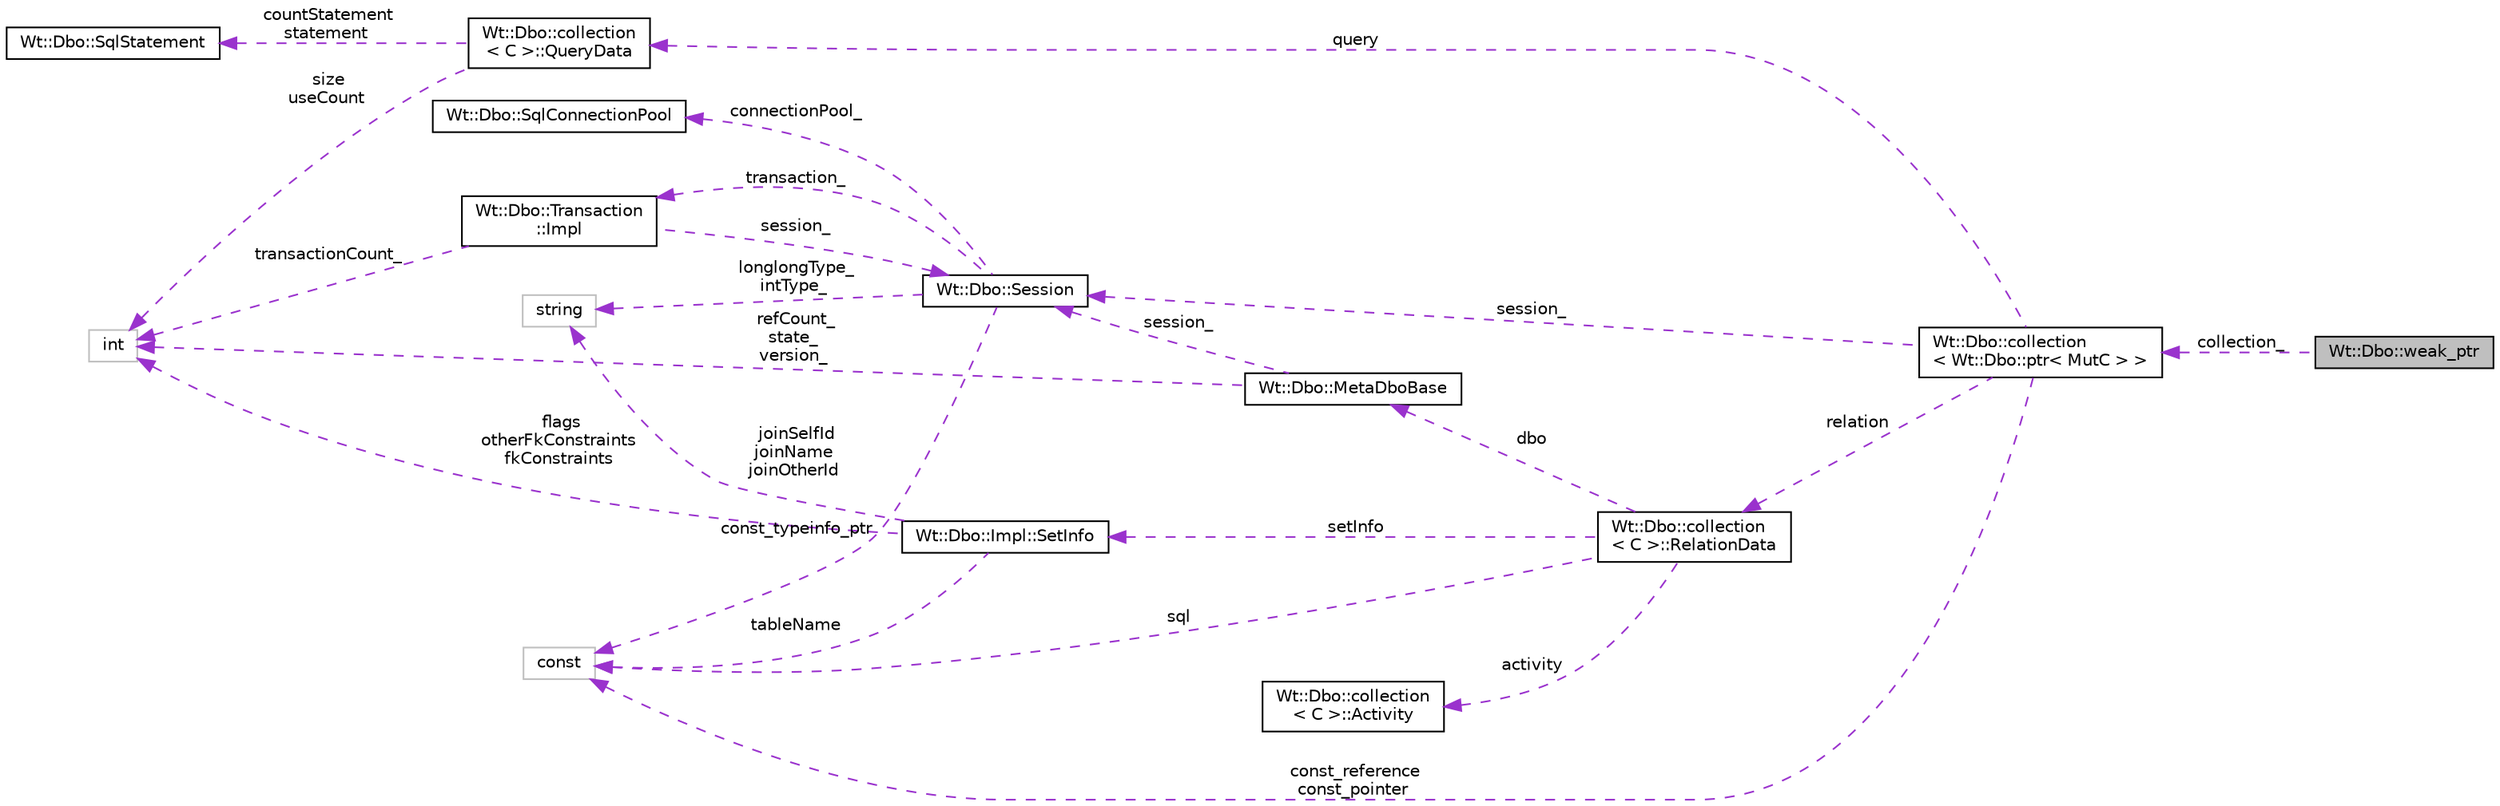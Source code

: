 digraph "Wt::Dbo::weak_ptr"
{
 // LATEX_PDF_SIZE
  edge [fontname="Helvetica",fontsize="10",labelfontname="Helvetica",labelfontsize="10"];
  node [fontname="Helvetica",fontsize="10",shape=record];
  rankdir="LR";
  Node1 [label="Wt::Dbo::weak_ptr",height=0.2,width=0.4,color="black", fillcolor="grey75", style="filled", fontcolor="black",tooltip="A weak pointer for a database object."];
  Node2 -> Node1 [dir="back",color="darkorchid3",fontsize="10",style="dashed",label=" collection_" ];
  Node2 [label="Wt::Dbo::collection\l\< Wt::Dbo::ptr\< MutC \> \>",height=0.2,width=0.4,color="black", fillcolor="white", style="filled",URL="$classWt_1_1Dbo_1_1collection.html",tooltip=" "];
  Node3 -> Node2 [dir="back",color="darkorchid3",fontsize="10",style="dashed",label=" query" ];
  Node3 [label="Wt::Dbo::collection\l\< C \>::QueryData",height=0.2,width=0.4,color="black", fillcolor="white", style="filled",URL="$structWt_1_1Dbo_1_1collection_1_1QueryData.html",tooltip=" "];
  Node4 -> Node3 [dir="back",color="darkorchid3",fontsize="10",style="dashed",label=" countStatement\nstatement" ];
  Node4 [label="Wt::Dbo::SqlStatement",height=0.2,width=0.4,color="black", fillcolor="white", style="filled",URL="$classWt_1_1Dbo_1_1SqlStatement.html",tooltip="Abstract base class for a prepared SQL statement."];
  Node5 -> Node3 [dir="back",color="darkorchid3",fontsize="10",style="dashed",label=" size\nuseCount" ];
  Node5 [label="int",height=0.2,width=0.4,color="grey75", fillcolor="white", style="filled",tooltip=" "];
  Node6 -> Node2 [dir="back",color="darkorchid3",fontsize="10",style="dashed",label=" session_" ];
  Node6 [label="Wt::Dbo::Session",height=0.2,width=0.4,color="black", fillcolor="white", style="filled",URL="$classWt_1_1Dbo_1_1Session.html",tooltip="A database session."];
  Node7 -> Node6 [dir="back",color="darkorchid3",fontsize="10",style="dashed",label=" transaction_" ];
  Node7 [label="Wt::Dbo::Transaction\l::Impl",height=0.2,width=0.4,color="black", fillcolor="white", style="filled",URL="$structWt_1_1Dbo_1_1Transaction_1_1Impl.html",tooltip=" "];
  Node5 -> Node7 [dir="back",color="darkorchid3",fontsize="10",style="dashed",label=" transactionCount_" ];
  Node6 -> Node7 [dir="back",color="darkorchid3",fontsize="10",style="dashed",label=" session_" ];
  Node8 -> Node6 [dir="back",color="darkorchid3",fontsize="10",style="dashed",label=" longlongType_\nintType_" ];
  Node8 [label="string",height=0.2,width=0.4,color="grey75", fillcolor="white", style="filled",tooltip=" "];
  Node9 -> Node6 [dir="back",color="darkorchid3",fontsize="10",style="dashed",label=" const_typeinfo_ptr" ];
  Node9 [label="const",height=0.2,width=0.4,color="grey75", fillcolor="white", style="filled",tooltip=" "];
  Node10 -> Node6 [dir="back",color="darkorchid3",fontsize="10",style="dashed",label=" connectionPool_" ];
  Node10 [label="Wt::Dbo::SqlConnectionPool",height=0.2,width=0.4,color="black", fillcolor="white", style="filled",URL="$classWt_1_1Dbo_1_1SqlConnectionPool.html",tooltip="Abstract base class for a SQL connection pool."];
  Node11 -> Node2 [dir="back",color="darkorchid3",fontsize="10",style="dashed",label=" relation" ];
  Node11 [label="Wt::Dbo::collection\l\< C \>::RelationData",height=0.2,width=0.4,color="black", fillcolor="white", style="filled",URL="$structWt_1_1Dbo_1_1collection_1_1RelationData.html",tooltip=" "];
  Node12 -> Node11 [dir="back",color="darkorchid3",fontsize="10",style="dashed",label=" dbo" ];
  Node12 [label="Wt::Dbo::MetaDboBase",height=0.2,width=0.4,color="black", fillcolor="white", style="filled",URL="$classWt_1_1Dbo_1_1MetaDboBase.html",tooltip=" "];
  Node5 -> Node12 [dir="back",color="darkorchid3",fontsize="10",style="dashed",label=" refCount_\nstate_\nversion_" ];
  Node6 -> Node12 [dir="back",color="darkorchid3",fontsize="10",style="dashed",label=" session_" ];
  Node13 -> Node11 [dir="back",color="darkorchid3",fontsize="10",style="dashed",label=" activity" ];
  Node13 [label="Wt::Dbo::collection\l\< C \>::Activity",height=0.2,width=0.4,color="black", fillcolor="white", style="filled",URL="$structWt_1_1Dbo_1_1collection_1_1Activity.html",tooltip=" "];
  Node14 -> Node11 [dir="back",color="darkorchid3",fontsize="10",style="dashed",label=" setInfo" ];
  Node14 [label="Wt::Dbo::Impl::SetInfo",height=0.2,width=0.4,color="black", fillcolor="white", style="filled",URL="$structWt_1_1Dbo_1_1Impl_1_1SetInfo.html",tooltip=" "];
  Node5 -> Node14 [dir="back",color="darkorchid3",fontsize="10",style="dashed",label=" flags\notherFkConstraints\nfkConstraints" ];
  Node8 -> Node14 [dir="back",color="darkorchid3",fontsize="10",style="dashed",label=" joinSelfId\njoinName\njoinOtherId" ];
  Node9 -> Node14 [dir="back",color="darkorchid3",fontsize="10",style="dashed",label=" tableName" ];
  Node9 -> Node11 [dir="back",color="darkorchid3",fontsize="10",style="dashed",label=" sql" ];
  Node9 -> Node2 [dir="back",color="darkorchid3",fontsize="10",style="dashed",label=" const_reference\nconst_pointer" ];
}
